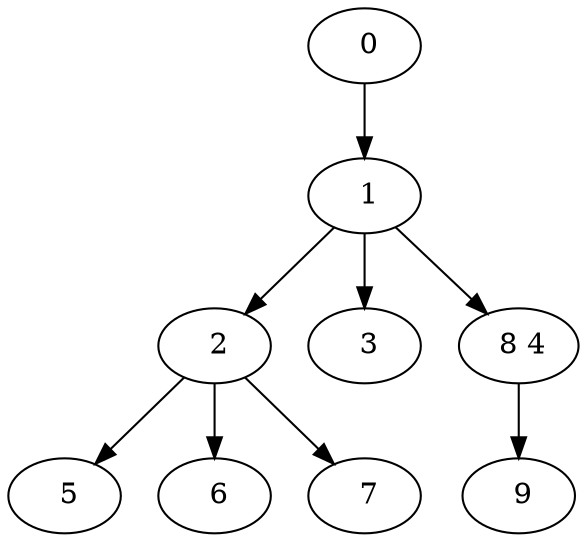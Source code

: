digraph mytree {
" 0" -> " 1";
" 1" -> " 2";
" 1" -> " 3";
" 1" -> " 8 4";
" 2" -> " 5";
" 2" -> " 6";
" 2" -> " 7";
" 3";
" 8 4" -> " 9";
" 5";
" 6";
" 7";
" 9";
}
